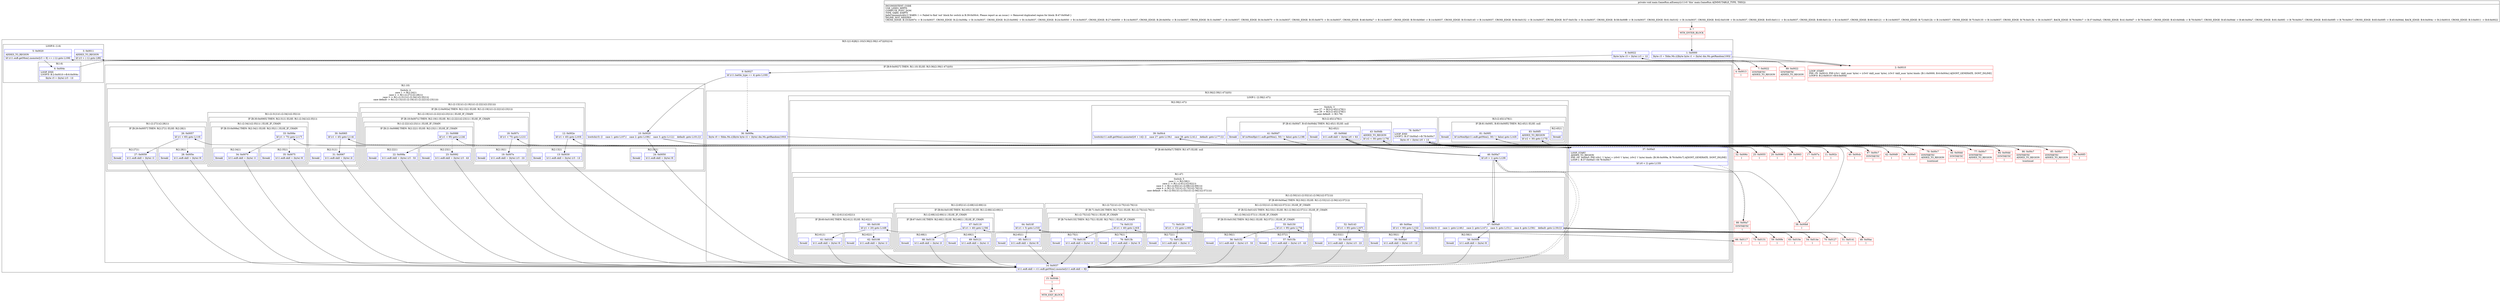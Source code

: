 digraph "CFG formain.GameRun.aiEnemy()V" {
subgraph cluster_Region_842720594 {
label = "R(5:1|(1:6)|8|(1:10)(3:36|(2:39|(1:47))|(0))|14)";
node [shape=record,color=blue];
Node_1 [shape=record,label="{1\:\ 0x0000|lbyte r3 = 5ldm.Ms.i()lbyte byte r1 = (byte) dm.Ms.getRandom(100)l}"];
subgraph cluster_LoopRegion_1160731670 {
label = "LOOP:0: (1:6)";
node [shape=record,color=blue];
Node_3 [shape=record,label="{3\:\ 0x0011|ADDED_TO_REGION\l|lif (r3 \> (\-1)) goto L96l}"];
Node_5 [shape=record,label="{5\:\ 0x0020|ADDED_TO_REGION\l|lif (r11.enB.getMon().monster[r3 + 8] == (\-1)) goto L106l}"];
subgraph cluster_Region_1439079022 {
label = "R(1:6)";
node [shape=record,color=blue];
Node_6 [shape=record,label="{6\:\ 0x004c|LOOP_END\lLOOP:0: B:2:0x0010\-\>B:6:0x004c\l|lbyte r3 = (byte) (r3 \- 1)l}"];
}
}
Node_8 [shape=record,label="{8\:\ 0x0022|lbyte byte r3 = (byte) (r3 + 1)l}"];
subgraph cluster_IfRegion_1289389489 {
label = "IF [B:9:0x0027] THEN: R(1:10) ELSE: R(3:36|(2:39|(1:47))|(0))";
node [shape=record,color=blue];
Node_9 [shape=record,label="{9\:\ 0x0027|lif (r11.battle_type == 4) goto L100l}"];
subgraph cluster_Region_1044045321 {
label = "R(1:10)";
node [shape=record,color=blue];
subgraph cluster_SwitchRegion_203048349 {
label = "Switch: 4
 case 1 -> R(2:24|1)
 case 2 -> R(1:(2:27|1)(2:28|1))
 case 3 -> R(1:(2:31|1)(1:(2:34|1)(2:35|1)))
 case default -> R(1:(2:13|1)(1:(2:19|1)(1:(2:22|1)(2:23|1))))";
node [shape=record,color=blue];
Node_10 [shape=record,label="{10\:\ 0x0029|lswitch(r3) \{l    case 1: goto L107;l    case 2: goto L108;l    case 3: goto L112;l    default: goto L101;l\}l}"];
subgraph cluster_Region_1980394374 {
label = "R(2:24|1)";
node [shape=record,color=blue];
Node_24 [shape=record,label="{24\:\ 0x0050|lr11.enB.skill = (byte) 0l}"];
Node_InsnContainer_305606545 [shape=record,label="{|lbreakl}"];
}
subgraph cluster_Region_181983083 {
label = "R(1:(2:27|1)(2:28|1))";
node [shape=record,color=blue];
subgraph cluster_IfRegion_998493860 {
label = "IF [B:26:0x0057] THEN: R(2:27|1) ELSE: R(2:28|1)";
node [shape=record,color=blue];
Node_26 [shape=record,label="{26\:\ 0x0057|lif (r1 \< 65) goto L110l}"];
subgraph cluster_Region_1652198063 {
label = "R(2:27|1)";
node [shape=record,color=blue];
Node_27 [shape=record,label="{27\:\ 0x0059|lr11.enB.skill = (byte) 1l}"];
Node_InsnContainer_1200196413 [shape=record,label="{|lbreakl}"];
}
subgraph cluster_Region_1818853370 {
label = "R(2:28|1)";
node [shape=record,color=blue];
Node_28 [shape=record,label="{28\:\ 0x005e|lr11.enB.skill = (byte) 0l}"];
Node_InsnContainer_549887635 [shape=record,label="{|lbreakl}"];
}
}
}
subgraph cluster_Region_375347158 {
label = "R(1:(2:31|1)(1:(2:34|1)(2:35|1)))";
node [shape=record,color=blue];
subgraph cluster_IfRegion_1584839923 {
label = "IF [B:30:0x0065] THEN: R(2:31|1) ELSE: R(1:(2:34|1)(2:35|1))";
node [shape=record,color=blue];
Node_30 [shape=record,label="{30\:\ 0x0065|lif (r1 \< 45) goto L114l}"];
subgraph cluster_Region_486860355 {
label = "R(2:31|1)";
node [shape=record,color=blue];
Node_31 [shape=record,label="{31\:\ 0x0067|lr11.enB.skill = (byte) 2l}"];
Node_InsnContainer_984992950 [shape=record,label="{|lbreakl}"];
}
subgraph cluster_Region_773058421 {
label = "R(1:(2:34|1)(2:35|1)) | ELSE_IF_CHAIN\l";
node [shape=record,color=blue];
subgraph cluster_IfRegion_1065502905 {
label = "IF [B:33:0x006e] THEN: R(2:34|1) ELSE: R(2:35|1) | ELSE_IF_CHAIN\l";
node [shape=record,color=blue];
Node_33 [shape=record,label="{33\:\ 0x006e|lif (r1 \> 75) goto L117l}"];
subgraph cluster_Region_1109322886 {
label = "R(2:34|1)";
node [shape=record,color=blue];
Node_34 [shape=record,label="{34\:\ 0x0070|lr11.enB.skill = (byte) 1l}"];
Node_InsnContainer_2022849656 [shape=record,label="{|lbreakl}"];
}
subgraph cluster_Region_1817616288 {
label = "R(2:35|1)";
node [shape=record,color=blue];
Node_35 [shape=record,label="{35\:\ 0x0075|lr11.enB.skill = (byte) 0l}"];
Node_InsnContainer_1569701144 [shape=record,label="{|lbreakl}"];
}
}
}
}
}
subgraph cluster_Region_1757413619 {
label = "R(1:(2:13|1)(1:(2:19|1)(1:(2:22|1)(2:23|1))))";
node [shape=record,color=blue];
subgraph cluster_IfRegion_7503027 {
label = "IF [B:12:0x002e] THEN: R(2:13|1) ELSE: R(1:(2:19|1)(1:(2:22|1)(2:23|1)))";
node [shape=record,color=blue];
Node_12 [shape=record,label="{12\:\ 0x002e|lif (r1 \< 45) goto L103l}"];
subgraph cluster_Region_1335482926 {
label = "R(2:13|1)";
node [shape=record,color=blue];
Node_13 [shape=record,label="{13\:\ 0x0030|lr11.enB.skill = (byte) (r3 \- 1)l}"];
Node_InsnContainer_22581359 [shape=record,label="{|lbreakl}"];
}
subgraph cluster_Region_1496032379 {
label = "R(1:(2:19|1)(1:(2:22|1)(2:23|1))) | ELSE_IF_CHAIN\l";
node [shape=record,color=blue];
subgraph cluster_IfRegion_622949623 {
label = "IF [B:18:0x007c] THEN: R(2:19|1) ELSE: R(1:(2:22|1)(2:23|1)) | ELSE_IF_CHAIN\l";
node [shape=record,color=blue];
Node_18 [shape=record,label="{18\:\ 0x007c|lif (r1 \< 75) goto L121l}"];
subgraph cluster_Region_1348598704 {
label = "R(2:19|1)";
node [shape=record,color=blue];
Node_19 [shape=record,label="{19\:\ 0x007e|lr11.enB.skill = (byte) (r3 \- 2)l}"];
Node_InsnContainer_2045551931 [shape=record,label="{|lbreakl}"];
}
subgraph cluster_Region_298055021 {
label = "R(1:(2:22|1)(2:23|1)) | ELSE_IF_CHAIN\l";
node [shape=record,color=blue];
subgraph cluster_IfRegion_1314637188 {
label = "IF [B:21:0x0088] THEN: R(2:22|1) ELSE: R(2:23|1) | ELSE_IF_CHAIN\l";
node [shape=record,color=blue];
Node_21 [shape=record,label="{21\:\ 0x0088|lif (r1 \< 95) goto L124l}"];
subgraph cluster_Region_248747543 {
label = "R(2:22|1)";
node [shape=record,color=blue];
Node_22 [shape=record,label="{22\:\ 0x008a|lr11.enB.skill = (byte) (r3 \- 3)l}"];
Node_InsnContainer_1423824082 [shape=record,label="{|lbreakl}"];
}
subgraph cluster_Region_1346047229 {
label = "R(2:23|1)";
node [shape=record,color=blue];
Node_23 [shape=record,label="{23\:\ 0x0092|lr11.enB.skill = (byte) (r3 \- 4)l}"];
Node_InsnContainer_1347529294 [shape=record,label="{|lbreakl}"];
}
}
}
}
}
}
}
}
}
subgraph cluster_Region_1442430759 {
label = "R(3:36|(2:39|(1:47))|(0))";
node [shape=record,color=blue];
Node_36 [shape=record,label="{36\:\ 0x009a|lbyte r0 = 0ldm.Ms.i()lbyte byte r2 = (byte) dm.Ms.getRandom(100)l}"];
subgraph cluster_LoopRegion_1252858781 {
label = "LOOP:1: (2:39|(1:47))";
node [shape=record,color=blue];
Node_37 [shape=record,label="{37\:\ 0x00a5|LOOP_START\lADDED_TO_REGION\lPHI: r0l  0x00a5: PHI (r0v1 'i' byte) = (r0v0 'i' byte), (r0v2 'i' byte) binds: [B:36:0x009a, B:78:0x00c7] A[DONT_GENERATE, DONT_INLINE]\lLOOP:1: B:37:0x00a5\-\>B:78:0x00c7\l|lif (r0 \< 2) goto L133l}"];
subgraph cluster_Region_1283983362 {
label = "R(2:39|(1:47))";
node [shape=record,color=blue];
subgraph cluster_SwitchRegion_146146389 {
label = "Switch: 3
 case 27 -> R(3:(2:45|1)|78|1)
 case 28 -> R(3:(2:45|1)|78|1)
 case default -> R(1:78)";
node [shape=record,color=blue];
Node_39 [shape=record,label="{39\:\ 0x00c4|lswitch(r11.enB.getMon().monster[r0 + 14]) \{l    case 27: goto L136;l    case 28: goto L141;l    default: goto L177;l\}l}"];
subgraph cluster_Region_2019305419 {
label = "R(3:(2:45|1)|78|1)";
node [shape=record,color=blue];
subgraph cluster_IfRegion_207186060 {
label = "IF [B:41:0x00d7, B:43:0x00db] THEN: R(2:45|1) ELSE: null";
node [shape=record,color=blue];
Node_41 [shape=record,label="{41\:\ 0x00d7|lif (isMonHp(r11.enB.getMon(), 50) != false) goto L138l}"];
Node_43 [shape=record,label="{43\:\ 0x00db|ADDED_TO_REGION\l|lif (r2 \< 30) goto L176l}"];
subgraph cluster_Region_298653943 {
label = "R(2:45|1)";
node [shape=record,color=blue];
Node_45 [shape=record,label="{45\:\ 0x00dd|lr11.enB.skill = (byte) (r0 + 6)l}"];
Node_InsnContainer_1114563683 [shape=record,label="{|lbreakl}"];
}
}
Node_78 [shape=record,label="{78\:\ 0x00c7|LOOP_END\lLOOP:1: B:37:0x00a5\-\>B:78:0x00c7\l|lbyte r0 = (byte) (r0 + 1)l}"];
Node_InsnContainer_2024788920 [shape=record,label="{|lbreakl}"];
}
subgraph cluster_Region_855446152 {
label = "R(3:(2:45|1)|78|1)";
node [shape=record,color=blue];
subgraph cluster_IfRegion_907382418 {
label = "IF [B:81:0x00f1, B:83:0x00f5] THEN: R(2:45|1) ELSE: null";
node [shape=record,color=blue];
Node_81 [shape=record,label="{81\:\ 0x00f1|lif (isMonHp(r11.enB.getMon(), 30) != false) goto L143l}"];
Node_83 [shape=record,label="{83\:\ 0x00f5|ADDED_TO_REGION\l|lif (r2 \< 30) goto L175l}"];
subgraph cluster_Region_1266557204 {
label = "R(2:45|1)";
node [shape=record,color=blue];
Node_45 [shape=record,label="{45\:\ 0x00dd|lr11.enB.skill = (byte) (r0 + 6)l}"];
Node_InsnContainer_636556601 [shape=record,label="{|lbreakl}"];
}
}
Node_78 [shape=record,label="{78\:\ 0x00c7|LOOP_END\lLOOP:1: B:37:0x00a5\-\>B:78:0x00c7\l|lbyte r0 = (byte) (r0 + 1)l}"];
Node_InsnContainer_699781533 [shape=record,label="{|lbreakl}"];
}
subgraph cluster_Region_711299959 {
label = "R(1:78)";
node [shape=record,color=blue];
Node_78 [shape=record,label="{78\:\ 0x00c7|LOOP_END\lLOOP:1: B:37:0x00a5\-\>B:78:0x00c7\l|lbyte r0 = (byte) (r0 + 1)l}"];
}
}
subgraph cluster_IfRegion_1292299559 {
label = "IF [B:46:0x00a7] THEN: R(1:47) ELSE: null";
node [shape=record,color=blue];
Node_46 [shape=record,label="{46\:\ 0x00a7|lif (r0 \> 1) goto L129l}"];
subgraph cluster_Region_483222836 {
label = "R(1:47)";
node [shape=record,color=blue];
subgraph cluster_SwitchRegion_1366488190 {
label = "Switch: 5
 case 1 -> R(2:58|1)
 case 2 -> R(1:(2:61|1)(2:62|1))
 case 3 -> R(1:(2:65|1)(1:(2:68|1)(2:69|1)))
 case 4 -> R(1:(2:72|1)(1:(2:75|1)(2:76|1)))
 case default -> R(1:(2:50|1)(1:(2:53|1)(1:(2:56|1)(2:57|1))))";
node [shape=record,color=blue];
Node_47 [shape=record,label="{47\:\ 0x00a9|lswitch(r3) \{l    case 1: goto L146;l    case 2: goto L147;l    case 3: goto L151;l    case 4: goto L158;l    default: goto L130;l\}l}"];
subgraph cluster_Region_444155654 {
label = "R(2:58|1)";
node [shape=record,color=blue];
Node_58 [shape=record,label="{58\:\ 0x00f8|lr11.enB.skill = (byte) 0l}"];
Node_InsnContainer_923586989 [shape=record,label="{|lbreakl}"];
}
subgraph cluster_Region_817022952 {
label = "R(1:(2:61|1)(2:62|1))";
node [shape=record,color=blue];
subgraph cluster_IfRegion_1664195446 {
label = "IF [B:60:0x0100] THEN: R(2:61|1) ELSE: R(2:62|1)";
node [shape=record,color=blue];
Node_60 [shape=record,label="{60\:\ 0x0100|lif (r1 \< 20) goto L149l}"];
subgraph cluster_Region_1193402383 {
label = "R(2:61|1)";
node [shape=record,color=blue];
Node_61 [shape=record,label="{61\:\ 0x0102|lr11.enB.skill = (byte) 0l}"];
Node_InsnContainer_389078682 [shape=record,label="{|lbreakl}"];
}
subgraph cluster_Region_1180755048 {
label = "R(2:62|1)";
node [shape=record,color=blue];
Node_62 [shape=record,label="{62\:\ 0x0108|lr11.enB.skill = (byte) 1l}"];
Node_InsnContainer_1615591115 [shape=record,label="{|lbreakl}"];
}
}
}
subgraph cluster_Region_673334101 {
label = "R(1:(2:65|1)(1:(2:68|1)(2:69|1)))";
node [shape=record,color=blue];
subgraph cluster_IfRegion_1890968647 {
label = "IF [B:64:0x010f] THEN: R(2:65|1) ELSE: R(1:(2:68|1)(2:69|1))";
node [shape=record,color=blue];
Node_64 [shape=record,label="{64\:\ 0x010f|lif (r1 \< 5) goto L153l}"];
subgraph cluster_Region_964136133 {
label = "R(2:65|1)";
node [shape=record,color=blue];
Node_65 [shape=record,label="{65\:\ 0x0111|lr11.enB.skill = (byte) 0l}"];
Node_InsnContainer_2029354023 [shape=record,label="{|lbreakl}"];
}
subgraph cluster_Region_1194795100 {
label = "R(1:(2:68|1)(2:69|1)) | ELSE_IF_CHAIN\l";
node [shape=record,color=blue];
subgraph cluster_IfRegion_1578999914 {
label = "IF [B:67:0x0119] THEN: R(2:68|1) ELSE: R(2:69|1) | ELSE_IF_CHAIN\l";
node [shape=record,color=blue];
Node_67 [shape=record,label="{67\:\ 0x0119|lif (r1 \> 40) goto L156l}"];
subgraph cluster_Region_2100689668 {
label = "R(2:68|1)";
node [shape=record,color=blue];
Node_68 [shape=record,label="{68\:\ 0x011b|lr11.enB.skill = (byte) 2l}"];
Node_InsnContainer_2015445443 [shape=record,label="{|lbreakl}"];
}
subgraph cluster_Region_736501412 {
label = "R(2:69|1)";
node [shape=record,color=blue];
Node_69 [shape=record,label="{69\:\ 0x0121|lr11.enB.skill = (byte) 1l}"];
Node_InsnContainer_1429077572 [shape=record,label="{|lbreakl}"];
}
}
}
}
}
subgraph cluster_Region_118669886 {
label = "R(1:(2:72|1)(1:(2:75|1)(2:76|1)))";
node [shape=record,color=blue];
subgraph cluster_IfRegion_1316633032 {
label = "IF [B:71:0x0129] THEN: R(2:72|1) ELSE: R(1:(2:75|1)(2:76|1))";
node [shape=record,color=blue];
Node_71 [shape=record,label="{71\:\ 0x0129|lif (r1 \< 15) goto L160l}"];
subgraph cluster_Region_1968153670 {
label = "R(2:72|1)";
node [shape=record,color=blue];
Node_72 [shape=record,label="{72\:\ 0x012b|lr11.enB.skill = (byte) 1l}"];
Node_InsnContainer_1858574197 [shape=record,label="{|lbreakl}"];
}
subgraph cluster_Region_1411554103 {
label = "R(1:(2:75|1)(2:76|1)) | ELSE_IF_CHAIN\l";
node [shape=record,color=blue];
subgraph cluster_IfRegion_562032986 {
label = "IF [B:74:0x0133] THEN: R(2:75|1) ELSE: R(2:76|1) | ELSE_IF_CHAIN\l";
node [shape=record,color=blue];
Node_74 [shape=record,label="{74\:\ 0x0133|lif (r1 \< 40) goto L163l}"];
subgraph cluster_Region_1160814783 {
label = "R(2:75|1)";
node [shape=record,color=blue];
Node_75 [shape=record,label="{75\:\ 0x0135|lr11.enB.skill = (byte) 2l}"];
Node_InsnContainer_1305825739 [shape=record,label="{|lbreakl}"];
}
subgraph cluster_Region_536546107 {
label = "R(2:76|1)";
node [shape=record,color=blue];
Node_76 [shape=record,label="{76\:\ 0x013b|lr11.enB.skill = (byte) 3l}"];
Node_InsnContainer_1598079184 [shape=record,label="{|lbreakl}"];
}
}
}
}
}
subgraph cluster_Region_532002527 {
label = "R(1:(2:50|1)(1:(2:53|1)(1:(2:56|1)(2:57|1))))";
node [shape=record,color=blue];
subgraph cluster_IfRegion_2117578478 {
label = "IF [B:49:0x00ae] THEN: R(2:50|1) ELSE: R(1:(2:53|1)(1:(2:56|1)(2:57|1)))";
node [shape=record,color=blue];
Node_49 [shape=record,label="{49\:\ 0x00ae|lif (r1 \< 60) goto L132l}"];
subgraph cluster_Region_236005787 {
label = "R(2:50|1)";
node [shape=record,color=blue];
Node_50 [shape=record,label="{50\:\ 0x00b0|lr11.enB.skill = (byte) (r3 \- 1)l}"];
Node_InsnContainer_2022303723 [shape=record,label="{|lbreakl}"];
}
subgraph cluster_Region_1064081682 {
label = "R(1:(2:53|1)(1:(2:56|1)(2:57|1))) | ELSE_IF_CHAIN\l";
node [shape=record,color=blue];
subgraph cluster_IfRegion_1301958578 {
label = "IF [B:52:0x0143] THEN: R(2:53|1) ELSE: R(1:(2:56|1)(2:57|1)) | ELSE_IF_CHAIN\l";
node [shape=record,color=blue];
Node_52 [shape=record,label="{52\:\ 0x0143|lif (r1 \< 85) goto L167l}"];
subgraph cluster_Region_484468064 {
label = "R(2:53|1)";
node [shape=record,color=blue];
Node_53 [shape=record,label="{53\:\ 0x0145|lr11.enB.skill = (byte) (r3 \- 2)l}"];
Node_InsnContainer_1727240303 [shape=record,label="{|lbreakl}"];
}
subgraph cluster_Region_1413663008 {
label = "R(1:(2:56|1)(2:57|1)) | ELSE_IF_CHAIN\l";
node [shape=record,color=blue];
subgraph cluster_IfRegion_1387371440 {
label = "IF [B:55:0x0150] THEN: R(2:56|1) ELSE: R(2:57|1) | ELSE_IF_CHAIN\l";
node [shape=record,color=blue];
Node_55 [shape=record,label="{55\:\ 0x0150|lif (r1 \< 95) goto L170l}"];
subgraph cluster_Region_347393765 {
label = "R(2:56|1)";
node [shape=record,color=blue];
Node_56 [shape=record,label="{56\:\ 0x0152|lr11.enB.skill = (byte) (r3 \- 3)l}"];
Node_InsnContainer_1673775868 [shape=record,label="{|lbreakl}"];
}
subgraph cluster_Region_1378027785 {
label = "R(2:57|1)";
node [shape=record,color=blue];
Node_57 [shape=record,label="{57\:\ 0x015b|lr11.enB.skill = (byte) (r3 \- 4)l}"];
Node_InsnContainer_943483807 [shape=record,label="{|lbreakl}"];
}
}
}
}
}
}
}
}
}
}
}
}
subgraph cluster_IfRegion_1965743230 {
label = "IF [B:46:0x00a7] THEN: R(0) ELSE: null";
node [shape=record,color=blue];
Node_46 [shape=record,label="{46\:\ 0x00a7|lif (r0 \> 1) goto L129l}"];
subgraph cluster_Region_1115077655 {
label = "R(0)";
node [shape=record,color=blue];
}
}
}
}
Node_14 [shape=record,label="{14\:\ 0x0037|lr11.enB.skill = r11.enB.getMon().monster[r11.enB.skill + 8]l}"];
}
Node_0 [shape=record,color=red,label="{0\:\ ?|MTH_ENTER_BLOCK\l|l}"];
Node_2 [shape=record,color=red,label="{2\:\ 0x0010|LOOP_START\lPHI: r3l  0x0010: PHI (r3v1 'skill_num' byte) = (r3v0 'skill_num' byte), (r3v3 'skill_num' byte) binds: [B:1:0x0000, B:6:0x004c] A[DONT_GENERATE, DONT_INLINE]\lLOOP:0: B:2:0x0010\-\>B:6:0x004c\l|l}"];
Node_4 [shape=record,color=red,label="{4\:\ 0x0013|l}"];
Node_7 [shape=record,color=red,label="{7\:\ 0x0022|SYNTHETIC\lADDED_TO_REGION\l|l}"];
Node_11 [shape=record,color=red,label="{11\:\ 0x002c|l}"];
Node_15 [shape=record,color=red,label="{15\:\ 0x004b|l}"];
Node_16 [shape=record,color=red,label="{16\:\ ?|MTH_EXIT_BLOCK\l|l}"];
Node_17 [shape=record,color=red,label="{17\:\ 0x007a|l}"];
Node_20 [shape=record,color=red,label="{20\:\ 0x0086|l}"];
Node_25 [shape=record,color=red,label="{25\:\ 0x0055|l}"];
Node_29 [shape=record,color=red,label="{29\:\ 0x0063|l}"];
Node_32 [shape=record,color=red,label="{32\:\ 0x006c|l}"];
Node_38 [shape=record,color=red,label="{38\:\ 0x00b8|l}"];
Node_40 [shape=record,color=red,label="{40\:\ 0x00cb|l}"];
Node_42 [shape=record,color=red,label="{42\:\ 0x00d9|l}"];
Node_44 [shape=record,color=red,label="{44\:\ 0x00dd|SYNTHETIC\l|l}"];
Node_48 [shape=record,color=red,label="{48\:\ 0x00ac|l}"];
Node_51 [shape=record,color=red,label="{51\:\ 0x0141|l}"];
Node_54 [shape=record,color=red,label="{54\:\ 0x014e|l}"];
Node_59 [shape=record,color=red,label="{59\:\ 0x00fe|l}"];
Node_63 [shape=record,color=red,label="{63\:\ 0x010e|l}"];
Node_66 [shape=record,color=red,label="{66\:\ 0x0117|l}"];
Node_70 [shape=record,color=red,label="{70\:\ 0x0127|l}"];
Node_73 [shape=record,color=red,label="{73\:\ 0x0131|l}"];
Node_77 [shape=record,color=red,label="{77\:\ 0x00c7|SYNTHETIC\lADDED_TO_REGION\l|l}"];
Node_79 [shape=record,color=red,label="{79\:\ 0x00c7|SYNTHETIC\lADDED_TO_REGION\l|lcontinuel}"];
Node_80 [shape=record,color=red,label="{80\:\ 0x00e5|l}"];
Node_82 [shape=record,color=red,label="{82\:\ 0x00f3|l}"];
Node_84 [shape=record,color=red,label="{84\:\ 0x00dd|SYNTHETIC\l|l}"];
Node_85 [shape=record,color=red,label="{85\:\ 0x00c7|SYNTHETIC\lADDED_TO_REGION\l|l}"];
Node_86 [shape=record,color=red,label="{86\:\ 0x00c7|SYNTHETIC\lADDED_TO_REGION\l|lcontinuel}"];
Node_87 [shape=record,color=red,label="{87\:\ 0x00c7|SYNTHETIC\l|l}"];
Node_88 [shape=record,color=red,label="{88\:\ 0x00a7|SYNTHETIC\l|l}"];
Node_89 [shape=record,color=red,label="{89\:\ 0x0022|SYNTHETIC\lADDED_TO_REGION\l|l}"];
MethodNode[shape=record,label="{private void main.GameRun.aiEnemy((r11v0 'this' main.GameRun A[IMMUTABLE_TYPE, THIS]))  | INCONSISTENT_CODE\lUSE_LINES_HINTS\lCOMPUTE_POST_DOM\lTYPE_VARS: EMPTY\lJadxCommentsAttr\{l WARN: l \-\> Failed to find 'out' block for switch in B:39:0x00c4. Please report as an issue.l \-\> Removed duplicated region for block: B:47:0x00a9 \}\lINLINE_NOT_NEEDED\lCROSS_EDGE: B:19:0x007e \-\> B:14:0x0037, CROSS_EDGE: B:22:0x008a \-\> B:14:0x0037, CROSS_EDGE: B:23:0x0092 \-\> B:14:0x0037, CROSS_EDGE: B:24:0x0050 \-\> B:14:0x0037, CROSS_EDGE: B:27:0x0059 \-\> B:14:0x0037, CROSS_EDGE: B:28:0x005e \-\> B:14:0x0037, CROSS_EDGE: B:31:0x0067 \-\> B:14:0x0037, CROSS_EDGE: B:34:0x0070 \-\> B:14:0x0037, CROSS_EDGE: B:35:0x0075 \-\> B:14:0x0037, CROSS_EDGE: B:46:0x00a7 \-\> B:14:0x0037, CROSS_EDGE: B:50:0x00b0 \-\> B:14:0x0037, CROSS_EDGE: B:53:0x0145 \-\> B:14:0x0037, CROSS_EDGE: B:56:0x0152 \-\> B:14:0x0037, CROSS_EDGE: B:57:0x015b \-\> B:14:0x0037, CROSS_EDGE: B:58:0x00f8 \-\> B:14:0x0037, CROSS_EDGE: B:61:0x0102 \-\> B:14:0x0037, CROSS_EDGE: B:62:0x0108 \-\> B:14:0x0037, CROSS_EDGE: B:65:0x0111 \-\> B:14:0x0037, CROSS_EDGE: B:68:0x011b \-\> B:14:0x0037, CROSS_EDGE: B:69:0x0121 \-\> B:14:0x0037, CROSS_EDGE: B:72:0x012b \-\> B:14:0x0037, CROSS_EDGE: B:75:0x0135 \-\> B:14:0x0037, CROSS_EDGE: B:76:0x013b \-\> B:14:0x0037, BACK_EDGE: B:78:0x00c7 \-\> B:37:0x00a5, CROSS_EDGE: B:41:0x00d7 \-\> B:78:0x00c7, CROSS_EDGE: B:43:0x00db \-\> B:78:0x00c7, CROSS_EDGE: B:45:0x00dd \-\> B:46:0x00a7, CROSS_EDGE: B:81:0x00f1 \-\> B:78:0x00c7, CROSS_EDGE: B:83:0x00f5 \-\> B:78:0x00c7, CROSS_EDGE: B:83:0x00f5 \-\> B:45:0x00dd, BACK_EDGE: B:6:0x004c \-\> B:2:0x0010, CROSS_EDGE: B:3:0x0011 \-\> B:8:0x0022\l}"];
MethodNode -> Node_0;
Node_1 -> Node_2;
Node_3 -> Node_4;
Node_3 -> Node_89[style=dashed];
Node_5 -> Node_6;
Node_5 -> Node_7[style=dashed];
Node_6 -> Node_2;
Node_8 -> Node_9;
Node_9 -> Node_10;
Node_9 -> Node_36[style=dashed];
Node_10 -> Node_11;
Node_10 -> Node_24;
Node_10 -> Node_25;
Node_10 -> Node_29;
Node_24 -> Node_14;
Node_26 -> Node_27;
Node_26 -> Node_28[style=dashed];
Node_27 -> Node_14;
Node_28 -> Node_14;
Node_30 -> Node_31;
Node_30 -> Node_32[style=dashed];
Node_31 -> Node_14;
Node_33 -> Node_34;
Node_33 -> Node_35[style=dashed];
Node_34 -> Node_14;
Node_35 -> Node_14;
Node_12 -> Node_13;
Node_12 -> Node_17[style=dashed];
Node_13 -> Node_14;
Node_18 -> Node_19;
Node_18 -> Node_20[style=dashed];
Node_19 -> Node_14;
Node_21 -> Node_22;
Node_21 -> Node_23[style=dashed];
Node_22 -> Node_14;
Node_23 -> Node_14;
Node_36 -> Node_37;
Node_37 -> Node_38;
Node_37 -> Node_88[style=dashed];
Node_39 -> Node_40;
Node_39 -> Node_80;
Node_39 -> Node_87;
Node_41 -> Node_42;
Node_41 -> Node_79[style=dashed];
Node_43 -> Node_44;
Node_43 -> Node_77[style=dashed];
Node_45 -> Node_46;
Node_78 -> Node_37;
Node_81 -> Node_82;
Node_81 -> Node_86[style=dashed];
Node_83 -> Node_84;
Node_83 -> Node_85[style=dashed];
Node_45 -> Node_46;
Node_78 -> Node_37;
Node_78 -> Node_37;
Node_46 -> Node_14[style=dashed];
Node_46 -> Node_47;
Node_47 -> Node_48;
Node_47 -> Node_58;
Node_47 -> Node_59;
Node_47 -> Node_63;
Node_47 -> Node_70;
Node_58 -> Node_14;
Node_60 -> Node_61;
Node_60 -> Node_62[style=dashed];
Node_61 -> Node_14;
Node_62 -> Node_14;
Node_64 -> Node_65;
Node_64 -> Node_66[style=dashed];
Node_65 -> Node_14;
Node_67 -> Node_68;
Node_67 -> Node_69[style=dashed];
Node_68 -> Node_14;
Node_69 -> Node_14;
Node_71 -> Node_72;
Node_71 -> Node_73[style=dashed];
Node_72 -> Node_14;
Node_74 -> Node_75;
Node_74 -> Node_76[style=dashed];
Node_75 -> Node_14;
Node_76 -> Node_14;
Node_49 -> Node_50;
Node_49 -> Node_51[style=dashed];
Node_50 -> Node_14;
Node_52 -> Node_53;
Node_52 -> Node_54[style=dashed];
Node_53 -> Node_14;
Node_55 -> Node_56;
Node_55 -> Node_57[style=dashed];
Node_56 -> Node_14;
Node_57 -> Node_14;
Node_46 -> Node_14[style=dashed];
Node_46 -> Node_47;
Node_14 -> Node_15;
Node_0 -> Node_1;
Node_2 -> Node_3;
Node_4 -> Node_5;
Node_7 -> Node_8;
Node_11 -> Node_12;
Node_15 -> Node_16;
Node_17 -> Node_18;
Node_20 -> Node_21;
Node_25 -> Node_26;
Node_29 -> Node_30;
Node_32 -> Node_33;
Node_38 -> Node_39;
Node_40 -> Node_41;
Node_42 -> Node_43;
Node_44 -> Node_45;
Node_48 -> Node_49;
Node_51 -> Node_52;
Node_54 -> Node_55;
Node_59 -> Node_60;
Node_63 -> Node_64;
Node_66 -> Node_67;
Node_70 -> Node_71;
Node_73 -> Node_74;
Node_77 -> Node_78;
Node_79 -> Node_78;
Node_80 -> Node_81;
Node_82 -> Node_83;
Node_84 -> Node_45;
Node_85 -> Node_78;
Node_86 -> Node_78;
Node_87 -> Node_78;
Node_88 -> Node_46;
Node_89 -> Node_8;
}

